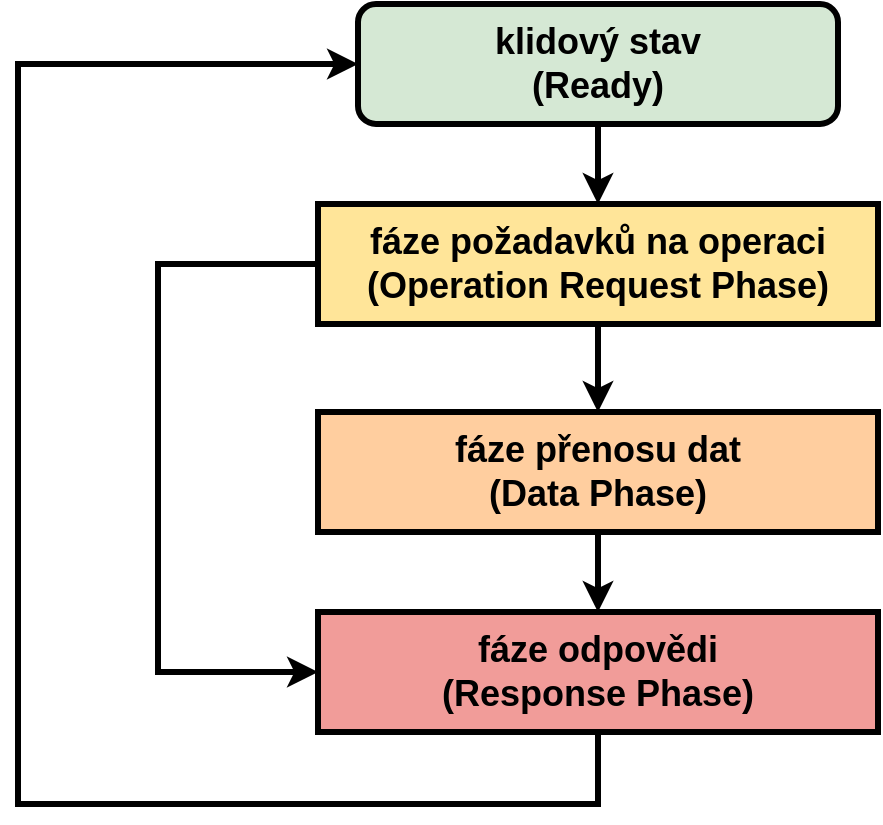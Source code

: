 <mxfile version="26.2.15">
  <diagram name="Page-1" id="VGiNOJM16U3owATaIgC8">
    <mxGraphModel dx="1783" dy="1051" grid="1" gridSize="10" guides="1" tooltips="1" connect="1" arrows="1" fold="1" page="1" pageScale="1" pageWidth="1169" pageHeight="827" math="0" shadow="0">
      <root>
        <mxCell id="0" />
        <mxCell id="1" parent="0" />
        <mxCell id="H73XkOBk6UNEBMppwakF-2" value="&lt;font style=&quot;font-size: 18px;&quot;&gt;&lt;b&gt;klidový stav&lt;br&gt;(Ready)&lt;/b&gt;&lt;/font&gt;" style="rounded=1;whiteSpace=wrap;html=1;strokeWidth=3;fillColor=#D5E8D4;strokeColor=#000000;" parent="1" vertex="1">
          <mxGeometry x="540" y="180" width="240" height="60" as="geometry" />
        </mxCell>
        <mxCell id="H73XkOBk6UNEBMppwakF-3" value="&lt;span style=&quot;font-size: 18px;&quot;&gt;&lt;b&gt;fáze požadavků na operaci&lt;/b&gt;&lt;/span&gt;&lt;div&gt;&lt;b&gt;&lt;span style=&quot;font-size: 18px;&quot;&gt;(&lt;/span&gt;&lt;span style=&quot;background-color: transparent; color: light-dark(rgb(0, 0, 0), rgb(255, 255, 255));&quot;&gt;&lt;font style=&quot;font-size: 18px;&quot;&gt;Operation Request Phase)&lt;/font&gt;&lt;/span&gt;&lt;/b&gt;&lt;/div&gt;" style="rounded=0;whiteSpace=wrap;html=1;strokeWidth=3;fillColor=#FFE599;" parent="1" vertex="1">
          <mxGeometry x="520" y="280" width="280" height="60" as="geometry" />
        </mxCell>
        <mxCell id="H73XkOBk6UNEBMppwakF-5" value="&lt;font style=&quot;font-size: 18px;&quot;&gt;&lt;b&gt;fáze přenosu dat&lt;/b&gt;&lt;/font&gt;&lt;br&gt;&lt;div&gt;&lt;font style=&quot;font-size: 18px;&quot;&gt;&lt;b&gt;(Data Phase)&lt;/b&gt;&lt;/font&gt;&lt;/div&gt;" style="rounded=0;whiteSpace=wrap;html=1;strokeWidth=3;fillColor=#FFCE9F;" parent="1" vertex="1">
          <mxGeometry x="520" y="384" width="280" height="60" as="geometry" />
        </mxCell>
        <mxCell id="H73XkOBk6UNEBMppwakF-9" value="&lt;font style=&quot;font-size: 18px;&quot;&gt;&lt;b&gt;fáze odpovědi&lt;/b&gt;&lt;/font&gt;&lt;div&gt;&lt;font style=&quot;font-size: 18px;&quot;&gt;&lt;b&gt;(Response Phase)&lt;/b&gt;&lt;/font&gt;&lt;/div&gt;" style="rounded=0;whiteSpace=wrap;html=1;strokeWidth=3;fillColor=#F19C99;" parent="1" vertex="1">
          <mxGeometry x="520" y="484" width="280" height="60" as="geometry" />
        </mxCell>
        <mxCell id="H73XkOBk6UNEBMppwakF-10" value="" style="endArrow=classic;html=1;rounded=0;entryX=0;entryY=0.5;entryDx=0;entryDy=0;strokeWidth=3;exitX=0;exitY=0.5;exitDx=0;exitDy=0;" parent="1" source="H73XkOBk6UNEBMppwakF-3" target="H73XkOBk6UNEBMppwakF-9" edge="1">
          <mxGeometry width="50" height="50" relative="1" as="geometry">
            <mxPoint x="650" y="400" as="sourcePoint" />
            <mxPoint x="740" y="450" as="targetPoint" />
            <Array as="points">
              <mxPoint x="440" y="310" />
              <mxPoint x="440" y="514" />
            </Array>
          </mxGeometry>
        </mxCell>
        <mxCell id="H73XkOBk6UNEBMppwakF-13" value="" style="endArrow=classic;html=1;rounded=0;exitX=0.5;exitY=1;exitDx=0;exitDy=0;strokeWidth=3;entryX=0.5;entryY=0;entryDx=0;entryDy=0;" parent="1" source="H73XkOBk6UNEBMppwakF-2" target="H73XkOBk6UNEBMppwakF-3" edge="1">
          <mxGeometry width="50" height="50" relative="1" as="geometry">
            <mxPoint x="640" y="230" as="sourcePoint" />
            <mxPoint x="650" y="250" as="targetPoint" />
          </mxGeometry>
        </mxCell>
        <mxCell id="H73XkOBk6UNEBMppwakF-14" value="" style="endArrow=classic;html=1;rounded=0;exitX=0.5;exitY=1;exitDx=0;exitDy=0;entryX=0;entryY=0.5;entryDx=0;entryDy=0;strokeWidth=3;" parent="1" source="H73XkOBk6UNEBMppwakF-9" target="H73XkOBk6UNEBMppwakF-2" edge="1">
          <mxGeometry width="50" height="50" relative="1" as="geometry">
            <mxPoint x="590" y="520" as="sourcePoint" />
            <mxPoint x="320" y="310" as="targetPoint" />
            <Array as="points">
              <mxPoint x="660" y="580" />
              <mxPoint x="370" y="580" />
              <mxPoint x="370" y="210" />
            </Array>
          </mxGeometry>
        </mxCell>
        <mxCell id="iYrHCta6s2gV9FH63JWj-2" value="" style="endArrow=classic;html=1;rounded=0;exitX=0.5;exitY=1;exitDx=0;exitDy=0;entryX=0.5;entryY=0;entryDx=0;entryDy=0;strokeWidth=3;" parent="1" source="H73XkOBk6UNEBMppwakF-3" target="H73XkOBk6UNEBMppwakF-5" edge="1">
          <mxGeometry width="50" height="50" relative="1" as="geometry">
            <mxPoint x="560" y="550" as="sourcePoint" />
            <mxPoint x="610" y="500" as="targetPoint" />
          </mxGeometry>
        </mxCell>
        <mxCell id="iYrHCta6s2gV9FH63JWj-3" value="" style="endArrow=classic;html=1;rounded=0;exitX=0.5;exitY=1;exitDx=0;exitDy=0;entryX=0.5;entryY=0;entryDx=0;entryDy=0;strokeWidth=3;" parent="1" source="H73XkOBk6UNEBMppwakF-5" target="H73XkOBk6UNEBMppwakF-9" edge="1">
          <mxGeometry width="50" height="50" relative="1" as="geometry">
            <mxPoint x="550" y="380" as="sourcePoint" />
            <mxPoint x="600" y="330" as="targetPoint" />
          </mxGeometry>
        </mxCell>
      </root>
    </mxGraphModel>
  </diagram>
</mxfile>
